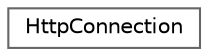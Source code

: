 digraph "Graphical Class Hierarchy"
{
 // LATEX_PDF_SIZE
  bgcolor="transparent";
  edge [fontname=Helvetica,fontsize=10,labelfontname=Helvetica,labelfontsize=10];
  node [fontname=Helvetica,fontsize=10,shape=box,height=0.2,width=0.4];
  rankdir="LR";
  Node0 [id="Node000000",label="HttpConnection",height=0.2,width=0.4,color="grey40", fillcolor="white", style="filled",URL="$class_http_1_1_http_connection.html",tooltip=" "];
}
